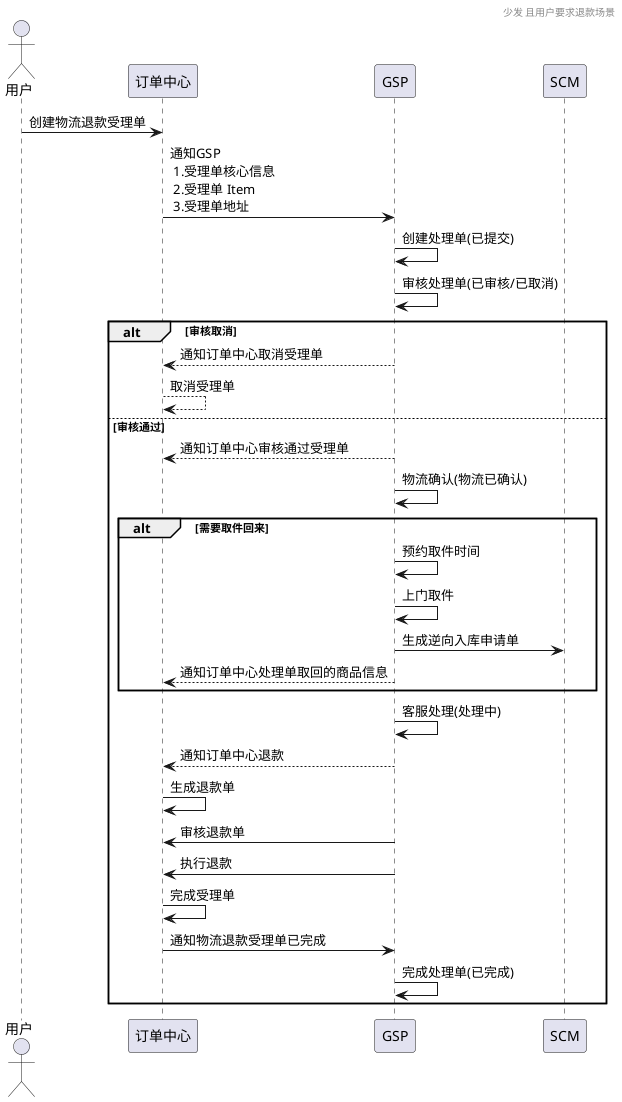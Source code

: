@startuml

header
少发 且用户要求退款场景
endheader

actor 用户

用户 -> 订单中心: 创建物流退款受理单
订单中心 -> GSP: 通知GSP\n 1.受理单核心信息\n 2.受理单 Item\n 3.受理单地址
GSP -> GSP:创建处理单(已提交)

GSP -> GSP:审核处理单(已审核/已取消)
alt 审核取消
    GSP --> 订单中心: 通知订单中心取消受理单
    订单中心 --> 订单中心: 取消受理单
else 审核通过
    GSP --> 订单中心: 通知订单中心审核通过受理单
    GSP -> GSP: 物流确认(物流已确认)
    alt 需要取件回来
        GSP -> GSP: 预约取件时间
        GSP -> GSP: 上门取件
        GSP -> SCM: 生成逆向入库申请单
        GSP --> 订单中心: 通知订单中心处理单取回的商品信息
    end
    GSP -> GSP: 客服处理(处理中)
    GSP --> 订单中心: 通知订单中心退款
    订单中心 -> 订单中心: 生成退款单
    GSP -> 订单中心: 审核退款单
    GSP -> 订单中心: 执行退款
    订单中心 -> 订单中心: 完成受理单
    订单中心 -> GSP: 通知物流退款受理单已完成
    GSP ->  GSP: 完成处理单(已完成)
end

@endnuml